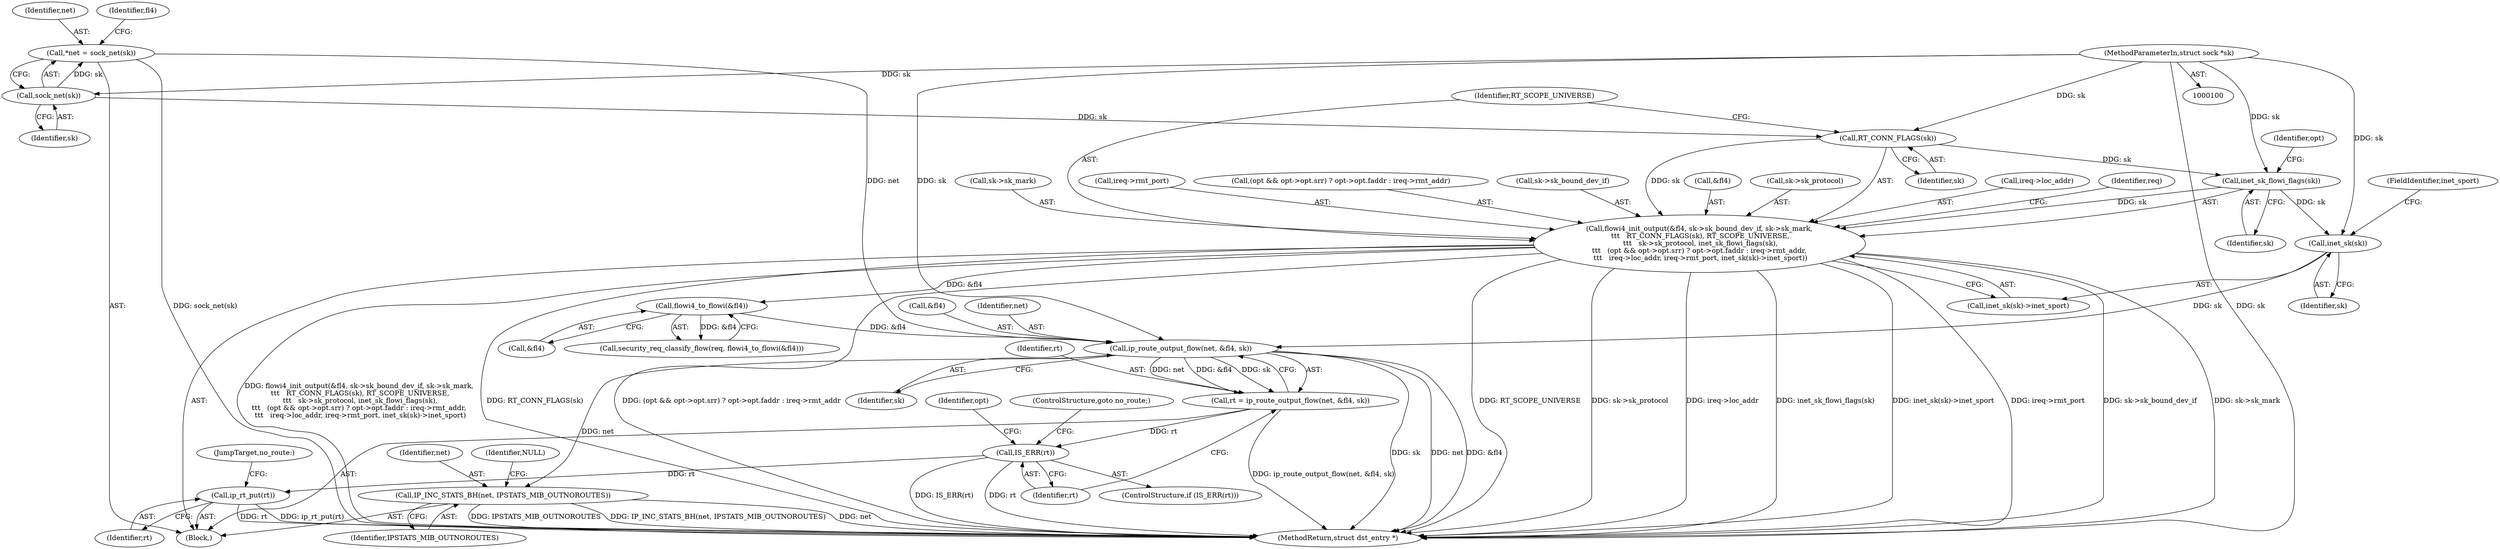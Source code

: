 digraph "0_linux_f6d8bd051c391c1c0458a30b2a7abcd939329259_14@pointer" {
"1000173" [label="(Call,ip_route_output_flow(net, &fl4, sk))"];
"1000118" [label="(Call,*net = sock_net(sk))"];
"1000120" [label="(Call,sock_net(sk))"];
"1000101" [label="(MethodParameterIn,struct sock *sk)"];
"1000168" [label="(Call,flowi4_to_flowi(&fl4))"];
"1000123" [label="(Call,flowi4_init_output(&fl4, sk->sk_bound_dev_if, sk->sk_mark,\n \t\t\t   RT_CONN_FLAGS(sk), RT_SCOPE_UNIVERSE,\n \t\t\t   sk->sk_protocol, inet_sk_flowi_flags(sk),\n\t\t\t   (opt && opt->opt.srr) ? opt->opt.faddr : ireq->rmt_addr,\n \t\t\t   ireq->loc_addr, ireq->rmt_port, inet_sk(sk)->inet_sport))"];
"1000132" [label="(Call,RT_CONN_FLAGS(sk))"];
"1000138" [label="(Call,inet_sk_flowi_flags(sk))"];
"1000163" [label="(Call,inet_sk(sk))"];
"1000171" [label="(Call,rt = ip_route_output_flow(net, &fl4, sk))"];
"1000179" [label="(Call,IS_ERR(rt))"];
"1000205" [label="(Call,ip_rt_put(rt))"];
"1000208" [label="(Call,IP_INC_STATS_BH(net, IPSTATS_MIB_OUTNOROUTES))"];
"1000142" [label="(Identifier,opt)"];
"1000118" [label="(Call,*net = sock_net(sk))"];
"1000213" [label="(MethodReturn,struct dst_entry *)"];
"1000175" [label="(Call,&fl4)"];
"1000129" [label="(Call,sk->sk_mark)"];
"1000139" [label="(Identifier,sk)"];
"1000119" [label="(Identifier,net)"];
"1000165" [label="(FieldIdentifier,inet_sport)"];
"1000207" [label="(JumpTarget,no_route:)"];
"1000163" [label="(Call,inet_sk(sk))"];
"1000169" [label="(Call,&fl4)"];
"1000208" [label="(Call,IP_INC_STATS_BH(net, IPSTATS_MIB_OUTNOROUTES))"];
"1000212" [label="(Identifier,NULL)"];
"1000159" [label="(Call,ireq->rmt_port)"];
"1000162" [label="(Call,inet_sk(sk)->inet_sport)"];
"1000172" [label="(Identifier,rt)"];
"1000120" [label="(Call,sock_net(sk))"];
"1000125" [label="(Identifier,fl4)"];
"1000132" [label="(Call,RT_CONN_FLAGS(sk))"];
"1000156" [label="(Call,ireq->loc_addr)"];
"1000167" [label="(Identifier,req)"];
"1000103" [label="(Block,)"];
"1000180" [label="(Identifier,rt)"];
"1000210" [label="(Identifier,IPSTATS_MIB_OUTNOROUTES)"];
"1000171" [label="(Call,rt = ip_route_output_flow(net, &fl4, sk))"];
"1000134" [label="(Identifier,RT_SCOPE_UNIVERSE)"];
"1000140" [label="(Call,(opt && opt->opt.srr) ? opt->opt.faddr : ireq->rmt_addr)"];
"1000173" [label="(Call,ip_route_output_flow(net, &fl4, sk))"];
"1000206" [label="(Identifier,rt)"];
"1000126" [label="(Call,sk->sk_bound_dev_if)"];
"1000174" [label="(Identifier,net)"];
"1000168" [label="(Call,flowi4_to_flowi(&fl4))"];
"1000166" [label="(Call,security_req_classify_flow(req, flowi4_to_flowi(&fl4)))"];
"1000123" [label="(Call,flowi4_init_output(&fl4, sk->sk_bound_dev_if, sk->sk_mark,\n \t\t\t   RT_CONN_FLAGS(sk), RT_SCOPE_UNIVERSE,\n \t\t\t   sk->sk_protocol, inet_sk_flowi_flags(sk),\n\t\t\t   (opt && opt->opt.srr) ? opt->opt.faddr : ireq->rmt_addr,\n \t\t\t   ireq->loc_addr, ireq->rmt_port, inet_sk(sk)->inet_sport))"];
"1000124" [label="(Call,&fl4)"];
"1000135" [label="(Call,sk->sk_protocol)"];
"1000181" [label="(ControlStructure,goto no_route;)"];
"1000209" [label="(Identifier,net)"];
"1000133" [label="(Identifier,sk)"];
"1000184" [label="(Identifier,opt)"];
"1000178" [label="(ControlStructure,if (IS_ERR(rt)))"];
"1000177" [label="(Identifier,sk)"];
"1000138" [label="(Call,inet_sk_flowi_flags(sk))"];
"1000164" [label="(Identifier,sk)"];
"1000205" [label="(Call,ip_rt_put(rt))"];
"1000121" [label="(Identifier,sk)"];
"1000179" [label="(Call,IS_ERR(rt))"];
"1000101" [label="(MethodParameterIn,struct sock *sk)"];
"1000173" -> "1000171"  [label="AST: "];
"1000173" -> "1000177"  [label="CFG: "];
"1000174" -> "1000173"  [label="AST: "];
"1000175" -> "1000173"  [label="AST: "];
"1000177" -> "1000173"  [label="AST: "];
"1000171" -> "1000173"  [label="CFG: "];
"1000173" -> "1000213"  [label="DDG: sk"];
"1000173" -> "1000213"  [label="DDG: net"];
"1000173" -> "1000213"  [label="DDG: &fl4"];
"1000173" -> "1000171"  [label="DDG: net"];
"1000173" -> "1000171"  [label="DDG: &fl4"];
"1000173" -> "1000171"  [label="DDG: sk"];
"1000118" -> "1000173"  [label="DDG: net"];
"1000168" -> "1000173"  [label="DDG: &fl4"];
"1000163" -> "1000173"  [label="DDG: sk"];
"1000101" -> "1000173"  [label="DDG: sk"];
"1000173" -> "1000208"  [label="DDG: net"];
"1000118" -> "1000103"  [label="AST: "];
"1000118" -> "1000120"  [label="CFG: "];
"1000119" -> "1000118"  [label="AST: "];
"1000120" -> "1000118"  [label="AST: "];
"1000125" -> "1000118"  [label="CFG: "];
"1000118" -> "1000213"  [label="DDG: sock_net(sk)"];
"1000120" -> "1000118"  [label="DDG: sk"];
"1000120" -> "1000121"  [label="CFG: "];
"1000121" -> "1000120"  [label="AST: "];
"1000101" -> "1000120"  [label="DDG: sk"];
"1000120" -> "1000132"  [label="DDG: sk"];
"1000101" -> "1000100"  [label="AST: "];
"1000101" -> "1000213"  [label="DDG: sk"];
"1000101" -> "1000132"  [label="DDG: sk"];
"1000101" -> "1000138"  [label="DDG: sk"];
"1000101" -> "1000163"  [label="DDG: sk"];
"1000168" -> "1000166"  [label="AST: "];
"1000168" -> "1000169"  [label="CFG: "];
"1000169" -> "1000168"  [label="AST: "];
"1000166" -> "1000168"  [label="CFG: "];
"1000168" -> "1000166"  [label="DDG: &fl4"];
"1000123" -> "1000168"  [label="DDG: &fl4"];
"1000123" -> "1000103"  [label="AST: "];
"1000123" -> "1000162"  [label="CFG: "];
"1000124" -> "1000123"  [label="AST: "];
"1000126" -> "1000123"  [label="AST: "];
"1000129" -> "1000123"  [label="AST: "];
"1000132" -> "1000123"  [label="AST: "];
"1000134" -> "1000123"  [label="AST: "];
"1000135" -> "1000123"  [label="AST: "];
"1000138" -> "1000123"  [label="AST: "];
"1000140" -> "1000123"  [label="AST: "];
"1000156" -> "1000123"  [label="AST: "];
"1000159" -> "1000123"  [label="AST: "];
"1000162" -> "1000123"  [label="AST: "];
"1000167" -> "1000123"  [label="CFG: "];
"1000123" -> "1000213"  [label="DDG: ireq->rmt_port"];
"1000123" -> "1000213"  [label="DDG: sk->sk_bound_dev_if"];
"1000123" -> "1000213"  [label="DDG: flowi4_init_output(&fl4, sk->sk_bound_dev_if, sk->sk_mark,\n \t\t\t   RT_CONN_FLAGS(sk), RT_SCOPE_UNIVERSE,\n \t\t\t   sk->sk_protocol, inet_sk_flowi_flags(sk),\n\t\t\t   (opt && opt->opt.srr) ? opt->opt.faddr : ireq->rmt_addr,\n \t\t\t   ireq->loc_addr, ireq->rmt_port, inet_sk(sk)->inet_sport)"];
"1000123" -> "1000213"  [label="DDG: RT_CONN_FLAGS(sk)"];
"1000123" -> "1000213"  [label="DDG: (opt && opt->opt.srr) ? opt->opt.faddr : ireq->rmt_addr"];
"1000123" -> "1000213"  [label="DDG: sk->sk_mark"];
"1000123" -> "1000213"  [label="DDG: RT_SCOPE_UNIVERSE"];
"1000123" -> "1000213"  [label="DDG: sk->sk_protocol"];
"1000123" -> "1000213"  [label="DDG: ireq->loc_addr"];
"1000123" -> "1000213"  [label="DDG: inet_sk_flowi_flags(sk)"];
"1000123" -> "1000213"  [label="DDG: inet_sk(sk)->inet_sport"];
"1000132" -> "1000123"  [label="DDG: sk"];
"1000138" -> "1000123"  [label="DDG: sk"];
"1000132" -> "1000133"  [label="CFG: "];
"1000133" -> "1000132"  [label="AST: "];
"1000134" -> "1000132"  [label="CFG: "];
"1000132" -> "1000138"  [label="DDG: sk"];
"1000138" -> "1000139"  [label="CFG: "];
"1000139" -> "1000138"  [label="AST: "];
"1000142" -> "1000138"  [label="CFG: "];
"1000138" -> "1000163"  [label="DDG: sk"];
"1000163" -> "1000162"  [label="AST: "];
"1000163" -> "1000164"  [label="CFG: "];
"1000164" -> "1000163"  [label="AST: "];
"1000165" -> "1000163"  [label="CFG: "];
"1000171" -> "1000103"  [label="AST: "];
"1000172" -> "1000171"  [label="AST: "];
"1000180" -> "1000171"  [label="CFG: "];
"1000171" -> "1000213"  [label="DDG: ip_route_output_flow(net, &fl4, sk)"];
"1000171" -> "1000179"  [label="DDG: rt"];
"1000179" -> "1000178"  [label="AST: "];
"1000179" -> "1000180"  [label="CFG: "];
"1000180" -> "1000179"  [label="AST: "];
"1000181" -> "1000179"  [label="CFG: "];
"1000184" -> "1000179"  [label="CFG: "];
"1000179" -> "1000213"  [label="DDG: IS_ERR(rt)"];
"1000179" -> "1000213"  [label="DDG: rt"];
"1000179" -> "1000205"  [label="DDG: rt"];
"1000205" -> "1000103"  [label="AST: "];
"1000205" -> "1000206"  [label="CFG: "];
"1000206" -> "1000205"  [label="AST: "];
"1000207" -> "1000205"  [label="CFG: "];
"1000205" -> "1000213"  [label="DDG: ip_rt_put(rt)"];
"1000205" -> "1000213"  [label="DDG: rt"];
"1000208" -> "1000103"  [label="AST: "];
"1000208" -> "1000210"  [label="CFG: "];
"1000209" -> "1000208"  [label="AST: "];
"1000210" -> "1000208"  [label="AST: "];
"1000212" -> "1000208"  [label="CFG: "];
"1000208" -> "1000213"  [label="DDG: net"];
"1000208" -> "1000213"  [label="DDG: IPSTATS_MIB_OUTNOROUTES"];
"1000208" -> "1000213"  [label="DDG: IP_INC_STATS_BH(net, IPSTATS_MIB_OUTNOROUTES)"];
}
